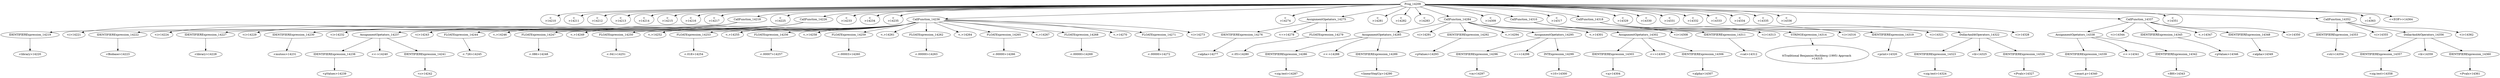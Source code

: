 digraph {

"Prog_14209"->"<
>14210";
"Prog_14209"->"<
>14211";
"Prog_14209"->"<
>14212";
"Prog_14209"->"<
>14213";
"Prog_14209"->"<
>14214";
"Prog_14209"->"<
>14215";
"Prog_14209"->"<
>14216";
"Prog_14209"->"<
>14217";
"Prog_14209"->"CallFunction_14218";
"CallFunction_14218"->"IDENTIFIERExpression_14219";
"IDENTIFIERExpression_14219"->"<library>14220";
"CallFunction_14218"->"<(>14221";
"CallFunction_14218"->"IDENTIFIERExpression_14222";
"IDENTIFIERExpression_14222"->"<Biobase>14223";
"CallFunction_14218"->"<)>14224";
"Prog_14209"->"<
>14225";
"Prog_14209"->"CallFunction_14226";
"CallFunction_14226"->"IDENTIFIERExpression_14227";
"IDENTIFIERExpression_14227"->"<library>14228";
"CallFunction_14226"->"<(>14229";
"CallFunction_14226"->"IDENTIFIERExpression_14230";
"IDENTIFIERExpression_14230"->"<mutoss>14231";
"CallFunction_14226"->"<)>14232";
"Prog_14209"->"<
>14233";
"Prog_14209"->"<
>14234";
"Prog_14209"->"<
>14235";
"Prog_14209"->"CallFunction_14236";
"CallFunction_14236"->"AssignmentOpetators_14237";
"AssignmentOpetators_14237"->"IDENTIFIERExpression_14238";
"IDENTIFIERExpression_14238"->"<pValues>14239";
"AssignmentOpetators_14237"->"<<->14240";
"AssignmentOpetators_14237"->"IDENTIFIERExpression_14241";
"IDENTIFIERExpression_14241"->"<c>14242";
"CallFunction_14236"->"<(>14243";
"CallFunction_14236"->"FLOATExpression_14244";
"FLOATExpression_14244"->"<.726>14245";
"CallFunction_14236"->"<,>14246";
"CallFunction_14236"->"FLOATExpression_14247";
"FLOATExpression_14247"->"<.086>14248";
"CallFunction_14236"->"<,>14249";
"CallFunction_14236"->"FLOATExpression_14250";
"FLOATExpression_14250"->"<.041>14251";
"CallFunction_14236"->"<,>14252";
"CallFunction_14236"->"FLOATExpression_14253";
"FLOATExpression_14253"->"<.018>14254";
"CallFunction_14236"->"<,>14255";
"CallFunction_14236"->"FLOATExpression_14256";
"FLOATExpression_14256"->"<.00007>14257";
"CallFunction_14236"->"<,>14258";
"CallFunction_14236"->"FLOATExpression_14259";
"FLOATExpression_14259"->"<.00003>14260";
"CallFunction_14236"->"<,>14261";
"CallFunction_14236"->"FLOATExpression_14262";
"FLOATExpression_14262"->"<.00000>14263";
"CallFunction_14236"->"<,>14264";
"CallFunction_14236"->"FLOATExpression_14265";
"FLOATExpression_14265"->"<.00000>14266";
"CallFunction_14236"->"<,>14267";
"CallFunction_14236"->"FLOATExpression_14268";
"FLOATExpression_14268"->"<.00000>14269";
"CallFunction_14236"->"<,>14270";
"CallFunction_14236"->"FLOATExpression_14271";
"FLOATExpression_14271"->"<.00000>14272";
"CallFunction_14236"->"<)>14273";
"Prog_14209"->"<
>14274";
"Prog_14209"->"AssignmentOpetators_14275";
"AssignmentOpetators_14275"->"IDENTIFIERExpression_14276";
"IDENTIFIERExpression_14276"->"<alpha>14277";
"AssignmentOpetators_14275"->"<=>14278";
"AssignmentOpetators_14275"->"FLOATExpression_14279";
"FLOATExpression_14279"->"<.05>14280";
"Prog_14209"->"<
>14281";
"Prog_14209"->"<
>14282";
"Prog_14209"->"<
>14283";
"Prog_14209"->"CallFunction_14284";
"CallFunction_14284"->"AssignmentOpetators_14285";
"AssignmentOpetators_14285"->"IDENTIFIERExpression_14286";
"IDENTIFIERExpression_14286"->"<sig.test>14287";
"AssignmentOpetators_14285"->"<<->14288";
"AssignmentOpetators_14285"->"IDENTIFIERExpression_14289";
"IDENTIFIERExpression_14289"->"<linearStepUp>14290";
"CallFunction_14284"->"<(>14291";
"CallFunction_14284"->"IDENTIFIERExpression_14292";
"IDENTIFIERExpression_14292"->"<pValues>14293";
"CallFunction_14284"->"<,>14294";
"CallFunction_14284"->"AssignmentOpetators_14295";
"AssignmentOpetators_14295"->"IDENTIFIERExpression_14296";
"IDENTIFIERExpression_14296"->"<m>14297";
"AssignmentOpetators_14295"->"<=>14298";
"AssignmentOpetators_14295"->"INTExpression_14299";
"INTExpression_14299"->"<10>14300";
"CallFunction_14284"->"<,>14301";
"CallFunction_14284"->"AssignmentOpetators_14302";
"AssignmentOpetators_14302"->"IDENTIFIERExpression_14303";
"IDENTIFIERExpression_14303"->"<q>14304";
"AssignmentOpetators_14302"->"<=>14305";
"AssignmentOpetators_14302"->"IDENTIFIERExpression_14306";
"IDENTIFIERExpression_14306"->"<alpha>14307";
"CallFunction_14284"->"<)>14308";
"Prog_14209"->"<
>14309";
"Prog_14209"->"CallFunction_14310";
"CallFunction_14310"->"IDENTIFIERExpression_14311";
"IDENTIFIERExpression_14311"->"<cat>14312";
"CallFunction_14310"->"<(>14313";
"CallFunction_14310"->"STRINGExpression_14314";
"STRINGExpression_14314"->"<\n\n\t\tTraditional Benjamini-Hochberg (1995) Approach \n>14315";
"CallFunction_14310"->"<)>14316";
"Prog_14209"->"<
>14317";
"Prog_14209"->"CallFunction_14318";
"CallFunction_14318"->"IDENTIFIERExpression_14319";
"IDENTIFIERExpression_14319"->"<print>14320";
"CallFunction_14318"->"<(>14321";
"CallFunction_14318"->"DollarAndAtOperators_14322";
"DollarAndAtOperators_14322"->"IDENTIFIERExpression_14323";
"IDENTIFIERExpression_14323"->"<sig.test>14324";
"DollarAndAtOperators_14322"->"<$>14325";
"DollarAndAtOperators_14322"->"IDENTIFIERExpression_14326";
"IDENTIFIERExpression_14326"->"<Pvals>14327";
"CallFunction_14318"->"<)>14328";
"Prog_14209"->"<
>14329";
"Prog_14209"->"<
>14330";
"Prog_14209"->"<
>14331";
"Prog_14209"->"<
>14332";
"Prog_14209"->"<
>14333";
"Prog_14209"->"<
>14334";
"Prog_14209"->"<
>14335";
"Prog_14209"->"<
>14336";
"Prog_14209"->"CallFunction_14337";
"CallFunction_14337"->"AssignmentOpetators_14338";
"AssignmentOpetators_14338"->"IDENTIFIERExpression_14339";
"IDENTIFIERExpression_14339"->"<exact.p>14340";
"AssignmentOpetators_14338"->"<<->14341";
"AssignmentOpetators_14338"->"IDENTIFIERExpression_14342";
"IDENTIFIERExpression_14342"->"<BH>14343";
"CallFunction_14337"->"<(>14344";
"CallFunction_14337"->"IDENTIFIERExpression_14345";
"IDENTIFIERExpression_14345"->"<pValues>14346";
"CallFunction_14337"->"<,>14347";
"CallFunction_14337"->"IDENTIFIERExpression_14348";
"IDENTIFIERExpression_14348"->"<alpha>14349";
"CallFunction_14337"->"<)>14350";
"Prog_14209"->"<
>14351";
"Prog_14209"->"CallFunction_14352";
"CallFunction_14352"->"IDENTIFIERExpression_14353";
"IDENTIFIERExpression_14353"->"<str>14354";
"CallFunction_14352"->"<(>14355";
"CallFunction_14352"->"DollarAndAtOperators_14356";
"DollarAndAtOperators_14356"->"IDENTIFIERExpression_14357";
"IDENTIFIERExpression_14357"->"<sig.test>14358";
"DollarAndAtOperators_14356"->"<$>14359";
"DollarAndAtOperators_14356"->"IDENTIFIERExpression_14360";
"IDENTIFIERExpression_14360"->"<Pvals>14361";
"CallFunction_14352"->"<)>14362";
"Prog_14209"->"<
>14363";
"Prog_14209"->"<<EOF>>14364";
}
